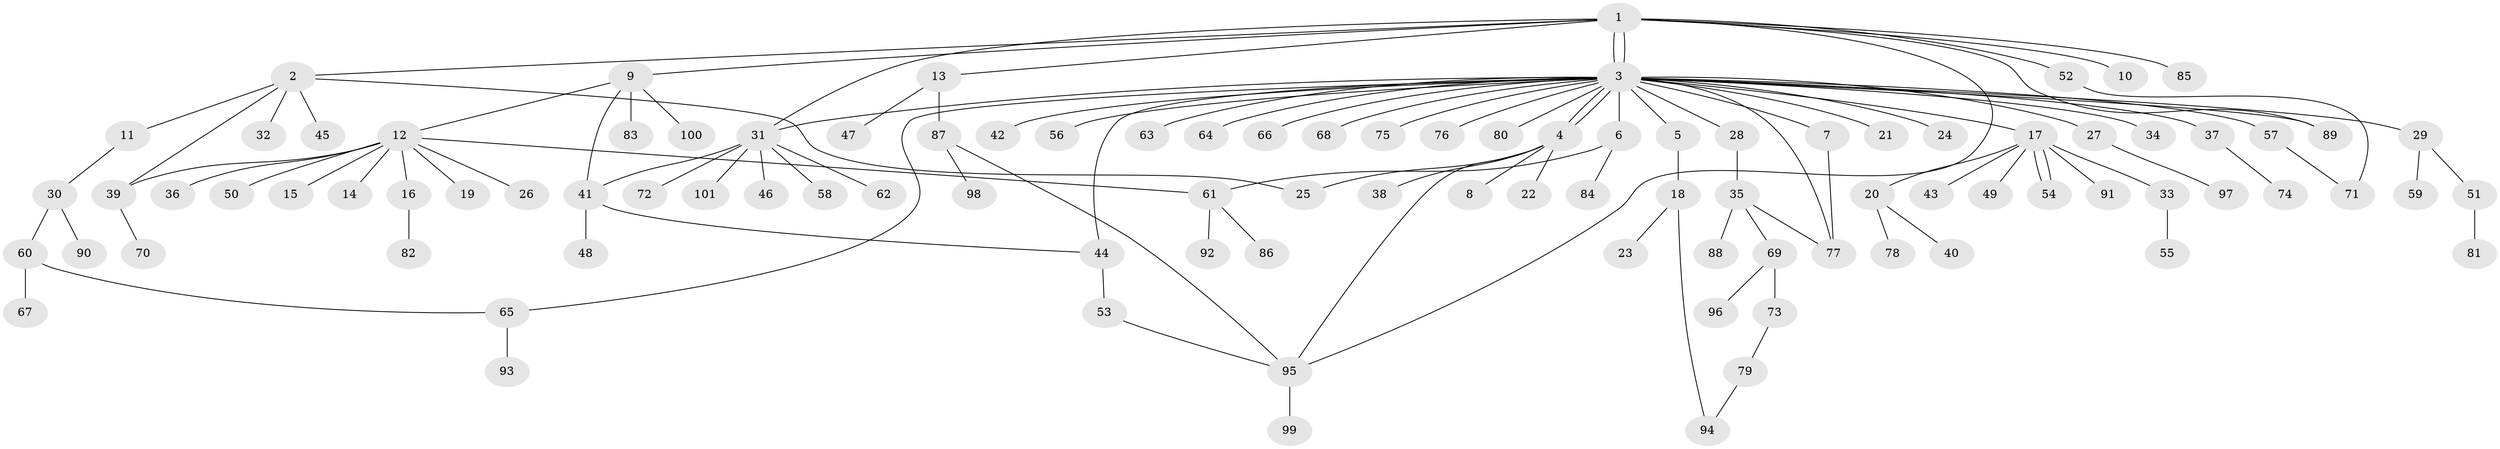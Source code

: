 // coarse degree distribution, {10: 0.014285714285714285, 6: 0.02857142857142857, 29: 0.014285714285714285, 7: 0.014285714285714285, 2: 0.2571428571428571, 3: 0.04285714285714286, 1: 0.5571428571428572, 4: 0.04285714285714286, 9: 0.014285714285714285, 5: 0.014285714285714285}
// Generated by graph-tools (version 1.1) at 2025/18/03/04/25 18:18:17]
// undirected, 101 vertices, 118 edges
graph export_dot {
graph [start="1"]
  node [color=gray90,style=filled];
  1;
  2;
  3;
  4;
  5;
  6;
  7;
  8;
  9;
  10;
  11;
  12;
  13;
  14;
  15;
  16;
  17;
  18;
  19;
  20;
  21;
  22;
  23;
  24;
  25;
  26;
  27;
  28;
  29;
  30;
  31;
  32;
  33;
  34;
  35;
  36;
  37;
  38;
  39;
  40;
  41;
  42;
  43;
  44;
  45;
  46;
  47;
  48;
  49;
  50;
  51;
  52;
  53;
  54;
  55;
  56;
  57;
  58;
  59;
  60;
  61;
  62;
  63;
  64;
  65;
  66;
  67;
  68;
  69;
  70;
  71;
  72;
  73;
  74;
  75;
  76;
  77;
  78;
  79;
  80;
  81;
  82;
  83;
  84;
  85;
  86;
  87;
  88;
  89;
  90;
  91;
  92;
  93;
  94;
  95;
  96;
  97;
  98;
  99;
  100;
  101;
  1 -- 2;
  1 -- 3;
  1 -- 3;
  1 -- 9;
  1 -- 10;
  1 -- 13;
  1 -- 31;
  1 -- 52;
  1 -- 85;
  1 -- 89;
  1 -- 95;
  2 -- 11;
  2 -- 25;
  2 -- 32;
  2 -- 39;
  2 -- 45;
  3 -- 4;
  3 -- 4;
  3 -- 5;
  3 -- 6;
  3 -- 7;
  3 -- 17;
  3 -- 21;
  3 -- 24;
  3 -- 27;
  3 -- 28;
  3 -- 29;
  3 -- 31;
  3 -- 34;
  3 -- 37;
  3 -- 42;
  3 -- 44;
  3 -- 56;
  3 -- 57;
  3 -- 63;
  3 -- 64;
  3 -- 65;
  3 -- 66;
  3 -- 68;
  3 -- 75;
  3 -- 76;
  3 -- 77;
  3 -- 80;
  3 -- 89;
  4 -- 8;
  4 -- 22;
  4 -- 25;
  4 -- 38;
  4 -- 95;
  5 -- 18;
  6 -- 61;
  6 -- 84;
  7 -- 77;
  9 -- 12;
  9 -- 41;
  9 -- 83;
  9 -- 100;
  11 -- 30;
  12 -- 14;
  12 -- 15;
  12 -- 16;
  12 -- 19;
  12 -- 26;
  12 -- 36;
  12 -- 39;
  12 -- 50;
  12 -- 61;
  13 -- 47;
  13 -- 87;
  16 -- 82;
  17 -- 20;
  17 -- 33;
  17 -- 43;
  17 -- 49;
  17 -- 54;
  17 -- 54;
  17 -- 91;
  18 -- 23;
  18 -- 94;
  20 -- 40;
  20 -- 78;
  27 -- 97;
  28 -- 35;
  29 -- 51;
  29 -- 59;
  30 -- 60;
  30 -- 90;
  31 -- 41;
  31 -- 46;
  31 -- 58;
  31 -- 62;
  31 -- 72;
  31 -- 101;
  33 -- 55;
  35 -- 69;
  35 -- 77;
  35 -- 88;
  37 -- 74;
  39 -- 70;
  41 -- 44;
  41 -- 48;
  44 -- 53;
  51 -- 81;
  52 -- 71;
  53 -- 95;
  57 -- 71;
  60 -- 65;
  60 -- 67;
  61 -- 86;
  61 -- 92;
  65 -- 93;
  69 -- 73;
  69 -- 96;
  73 -- 79;
  79 -- 94;
  87 -- 95;
  87 -- 98;
  95 -- 99;
}
